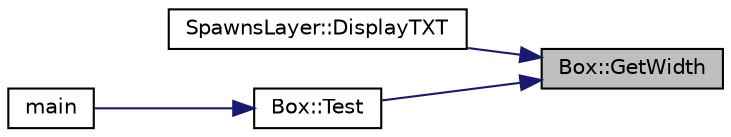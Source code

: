 digraph "Box::GetWidth"
{
 // LATEX_PDF_SIZE
  bgcolor="transparent";
  edge [fontname="Helvetica",fontsize="10",labelfontname="Helvetica",labelfontsize="10"];
  node [fontname="Helvetica",fontsize="10",shape=record];
  rankdir="RL";
  Node1 [label="Box::GetWidth",height=0.2,width=0.4,color="black", fillcolor="grey75", style="filled", fontcolor="black",tooltip="Retourne width."];
  Node1 -> Node2 [dir="back",color="midnightblue",fontsize="10",style="solid",fontname="Helvetica"];
  Node2 [label="SpawnsLayer::DisplayTXT",height=0.2,width=0.4,color="black",URL="$classSpawnsLayer.html#a01bc8a162fdd988b0dc9978ba06200cf",tooltip="Fonction d'affichage de l'objet en mode texte."];
  Node1 -> Node3 [dir="back",color="midnightblue",fontsize="10",style="solid",fontname="Helvetica"];
  Node3 [label="Box::Test",height=0.2,width=0.4,color="black",URL="$classBox.html#ab30d8d08bfff9e0505d1baa518b01fba",tooltip="Fonction test de la classe Box."];
  Node3 -> Node4 [dir="back",color="midnightblue",fontsize="10",style="solid",fontname="Helvetica"];
  Node4 [label="main",height=0.2,width=0.4,color="black",URL="$main_8cpp.html#a0ddf1224851353fc92bfbff6f499fa97",tooltip=" "];
}
